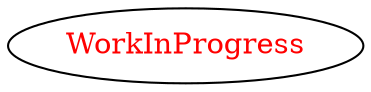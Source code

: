 digraph dependencyGraph {
 concentrate=true;
 ranksep="2.0";
 rankdir="LR"; 
 splines="ortho";
"WorkInProgress" [fontcolor="red"];
}